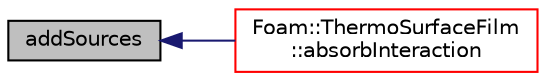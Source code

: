 digraph "addSources"
{
  bgcolor="transparent";
  edge [fontname="Helvetica",fontsize="10",labelfontname="Helvetica",labelfontsize="10"];
  node [fontname="Helvetica",fontsize="10",shape=record];
  rankdir="LR";
  Node1 [label="addSources",height=0.2,width=0.4,color="black", fillcolor="grey75", style="filled", fontcolor="black"];
  Node1 -> Node2 [dir="back",color="midnightblue",fontsize="10",style="solid",fontname="Helvetica"];
  Node2 [label="Foam::ThermoSurfaceFilm\l::absorbInteraction",height=0.2,width=0.4,color="red",URL="$a02690.html#a154ff86deff781e5ad143bf0f6d6e657",tooltip="Absorb parcel into film. "];
}
